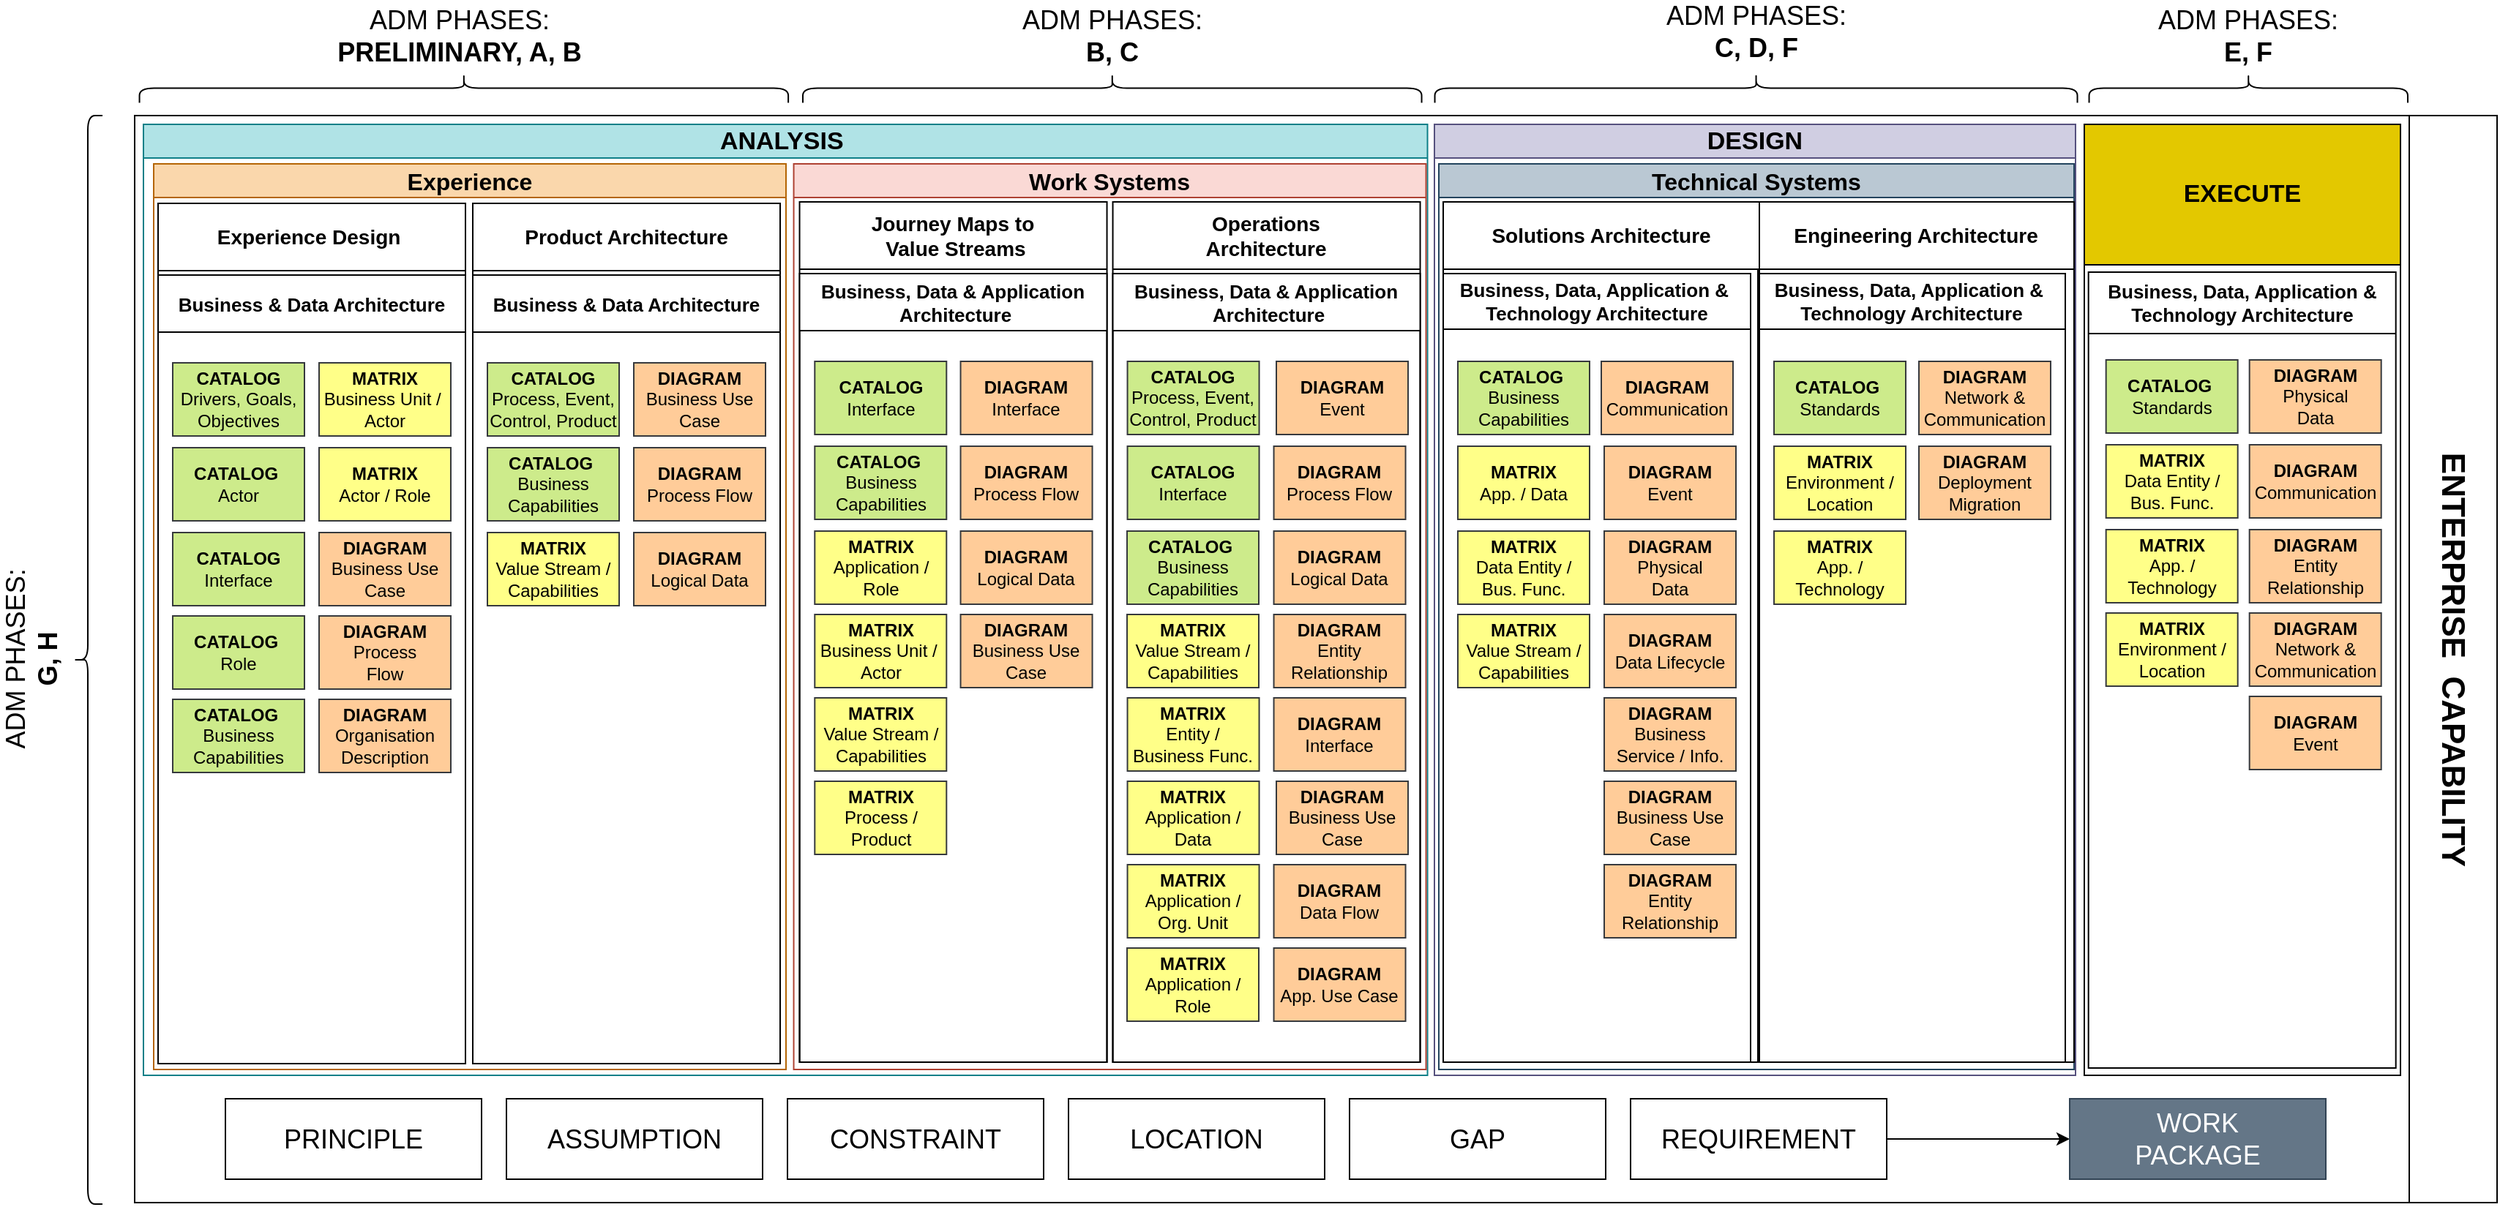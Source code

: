 <mxfile version="28.1.1">
  <diagram name="Page-1" id="3Ex0u2vHdk7x4vGz5jYB">
    <mxGraphModel dx="3559" dy="-86" grid="1" gridSize="6" guides="1" tooltips="1" connect="1" arrows="1" fold="1" page="0" pageScale="1" pageWidth="850" pageHeight="1100" math="0" shadow="0">
      <root>
        <mxCell id="0" />
        <mxCell id="1" parent="0" />
        <mxCell id="R6kz0q5D0OdwN_5_S-hW-135" value="ENTERPRISE&amp;nbsp; CAPABILITY" style="swimlane;horizontal=0;whiteSpace=wrap;html=1;rotation=-180;startSize=60;fontSize=22;" parent="1" vertex="1">
          <mxGeometry x="-1170" y="1344" width="1614" height="743" as="geometry" />
        </mxCell>
        <mxCell id="R6kz0q5D0OdwN_5_S-hW-121" value="PRINCIPLE" style="rounded=0;whiteSpace=wrap;html=1;fontSize=18;" parent="R6kz0q5D0OdwN_5_S-hW-135" vertex="1">
          <mxGeometry x="62" y="672" width="175" height="55" as="geometry" />
        </mxCell>
        <mxCell id="R6kz0q5D0OdwN_5_S-hW-123" value="ASSUMPTION" style="rounded=0;whiteSpace=wrap;html=1;fontSize=18;" parent="R6kz0q5D0OdwN_5_S-hW-135" vertex="1">
          <mxGeometry x="254" y="672" width="175" height="55" as="geometry" />
        </mxCell>
        <mxCell id="R6kz0q5D0OdwN_5_S-hW-122" value="CONSTRAINT" style="rounded=0;whiteSpace=wrap;html=1;fontSize=18;" parent="R6kz0q5D0OdwN_5_S-hW-135" vertex="1">
          <mxGeometry x="446" y="672" width="175" height="55" as="geometry" />
        </mxCell>
        <mxCell id="R6kz0q5D0OdwN_5_S-hW-125" value="LOCATION" style="rounded=0;whiteSpace=wrap;html=1;fontSize=18;" parent="R6kz0q5D0OdwN_5_S-hW-135" vertex="1">
          <mxGeometry x="638" y="672" width="175" height="55" as="geometry" />
        </mxCell>
        <mxCell id="R6kz0q5D0OdwN_5_S-hW-126" value="GAP" style="rounded=0;whiteSpace=wrap;html=1;fontSize=18;" parent="R6kz0q5D0OdwN_5_S-hW-135" vertex="1">
          <mxGeometry x="830" y="672" width="175" height="55" as="geometry" />
        </mxCell>
        <mxCell id="R6kz0q5D0OdwN_5_S-hW-142" style="edgeStyle=orthogonalEdgeStyle;rounded=0;orthogonalLoop=1;jettySize=auto;html=1;entryX=0;entryY=0.5;entryDx=0;entryDy=0;" parent="R6kz0q5D0OdwN_5_S-hW-135" source="R6kz0q5D0OdwN_5_S-hW-124" target="R6kz0q5D0OdwN_5_S-hW-127" edge="1">
          <mxGeometry relative="1" as="geometry" />
        </mxCell>
        <mxCell id="R6kz0q5D0OdwN_5_S-hW-124" value="REQUIREMENT" style="rounded=0;whiteSpace=wrap;html=1;fontSize=18;" parent="R6kz0q5D0OdwN_5_S-hW-135" vertex="1">
          <mxGeometry x="1022" y="672" width="175" height="55" as="geometry" />
        </mxCell>
        <mxCell id="R6kz0q5D0OdwN_5_S-hW-127" value="WORK&lt;div&gt;PACKAGE&lt;/div&gt;" style="rounded=0;whiteSpace=wrap;html=1;fontSize=18;fillColor=#647687;strokeColor=#314354;fontColor=#ffffff;" parent="R6kz0q5D0OdwN_5_S-hW-135" vertex="1">
          <mxGeometry x="1322" y="672" width="175" height="55" as="geometry" />
        </mxCell>
        <mxCell id="R6kz0q5D0OdwN_5_S-hW-60" value="ANALYSIS&amp;nbsp;" style="swimlane;whiteSpace=wrap;html=1;fillColor=#b0e3e6;strokeColor=#0e8088;fontSize=17;" parent="R6kz0q5D0OdwN_5_S-hW-135" vertex="1">
          <mxGeometry x="6" y="6" width="877.27" height="650" as="geometry">
            <mxRectangle x="6" y="6" width="126" height="36" as="alternateBounds" />
          </mxGeometry>
        </mxCell>
        <mxCell id="CQcsfvtKMZTjUCAAs7dr-3" value="Experience" style="swimlane;whiteSpace=wrap;html=1;fillColor=#fad7ac;strokeColor=#b46504;fontSize=16;" parent="R6kz0q5D0OdwN_5_S-hW-60" vertex="1">
          <mxGeometry x="7" y="27" width="432" height="619" as="geometry">
            <mxRectangle x="7" y="27" width="120" height="36" as="alternateBounds" />
          </mxGeometry>
        </mxCell>
        <mxCell id="R6kz0q5D0OdwN_5_S-hW-15" value="Experience Design&amp;nbsp;" style="swimlane;whiteSpace=wrap;html=1;fontSize=14;startSize=46;" parent="CQcsfvtKMZTjUCAAs7dr-3" vertex="1">
          <mxGeometry x="3" y="27" width="210" height="588" as="geometry">
            <mxRectangle x="3" y="27" width="162" height="46" as="alternateBounds" />
          </mxGeometry>
        </mxCell>
        <mxCell id="CQcsfvtKMZTjUCAAs7dr-4" value="Business &amp;amp; Data Architecture" style="swimlane;whiteSpace=wrap;html=1;startSize=39;fontSize=13;" parent="R6kz0q5D0OdwN_5_S-hW-15" vertex="1">
          <mxGeometry y="49" width="210" height="539" as="geometry">
            <mxRectangle y="49" width="210" height="39" as="alternateBounds" />
          </mxGeometry>
        </mxCell>
        <mxCell id="R6kz0q5D0OdwN_5_S-hW-152" value="&lt;span style=&quot;font-weight: 700;&quot;&gt;CATALOG&lt;/span&gt;&lt;div style=&quot;&quot;&gt;Drivers, Goals,&lt;/div&gt;&lt;div style=&quot;&quot;&gt;Objectives&lt;/div&gt;" style="rounded=0;whiteSpace=wrap;html=1;strokeWidth=1;fillWeight=4;hachureGap=8;hachureAngle=45;fillColor=#cdeb8b;fillStyle=solid;strokeColor=#36393d;" parent="CQcsfvtKMZTjUCAAs7dr-4" vertex="1">
          <mxGeometry x="10" y="60" width="90" height="50" as="geometry" />
        </mxCell>
        <mxCell id="R6kz0q5D0OdwN_5_S-hW-153" value="&lt;span style=&quot;font-weight: 700;&quot;&gt;DIAGRAM&lt;/span&gt;&lt;div style=&quot;&quot;&gt;Organisation&lt;/div&gt;&lt;div style=&quot;&quot;&gt;Description&lt;/div&gt;" style="rounded=0;whiteSpace=wrap;html=1;strokeWidth=1;fillWeight=4;hachureGap=8;hachureAngle=45;fillColor=#ffcc99;fillStyle=solid;strokeColor=#36393d;" parent="CQcsfvtKMZTjUCAAs7dr-4" vertex="1">
          <mxGeometry x="110" y="290" width="90" height="50" as="geometry" />
        </mxCell>
        <mxCell id="R6kz0q5D0OdwN_5_S-hW-150" value="&lt;b&gt;MATRIX&lt;/b&gt;&lt;div&gt;Business Unit /&amp;nbsp;&lt;/div&gt;&lt;div&gt;Actor&lt;/div&gt;" style="rounded=0;whiteSpace=wrap;html=1;strokeWidth=1;fillWeight=4;hachureGap=8;hachureAngle=45;fillColor=#ffff88;fillStyle=solid;strokeColor=#36393d;" parent="CQcsfvtKMZTjUCAAs7dr-4" vertex="1">
          <mxGeometry x="110" y="60" width="90" height="50" as="geometry" />
        </mxCell>
        <mxCell id="R6kz0q5D0OdwN_5_S-hW-154" value="&lt;b&gt;CATALOG&lt;/b&gt;&lt;span style=&quot;background-color: transparent; color: light-dark(rgb(0, 0, 0), rgb(255, 255, 255));&quot;&gt;&amp;nbsp;&lt;/span&gt;&lt;div&gt;Actor&lt;/div&gt;" style="rounded=0;whiteSpace=wrap;html=1;strokeWidth=1;fillWeight=4;hachureGap=8;hachureAngle=45;fillColor=#cdeb8b;fillStyle=solid;strokeColor=#36393d;" parent="CQcsfvtKMZTjUCAAs7dr-4" vertex="1">
          <mxGeometry x="10" y="118" width="90" height="50" as="geometry" />
        </mxCell>
        <mxCell id="R6kz0q5D0OdwN_5_S-hW-156" value="&lt;b&gt;CATALOG&lt;/b&gt;&lt;span style=&quot;background-color: transparent; color: light-dark(rgb(0, 0, 0), rgb(255, 255, 255));&quot;&gt;&amp;nbsp;&lt;/span&gt;&lt;div&gt;Role&lt;/div&gt;" style="rounded=0;whiteSpace=wrap;html=1;strokeWidth=1;fillWeight=4;hachureGap=8;hachureAngle=45;fillColor=#cdeb8b;fillStyle=solid;strokeColor=#36393d;" parent="CQcsfvtKMZTjUCAAs7dr-4" vertex="1">
          <mxGeometry x="10" y="233" width="90" height="50" as="geometry" />
        </mxCell>
        <mxCell id="R6kz0q5D0OdwN_5_S-hW-157" value="&lt;b&gt;CATALOG&lt;/b&gt;&lt;span style=&quot;background-color: transparent; color: light-dark(rgb(0, 0, 0), rgb(255, 255, 255));&quot;&gt;&amp;nbsp;&lt;/span&gt;&lt;div&gt;Business&lt;/div&gt;&lt;div&gt;Capabilities&lt;/div&gt;" style="rounded=0;whiteSpace=wrap;html=1;strokeWidth=1;fillWeight=4;hachureGap=8;hachureAngle=45;fillColor=#cdeb8b;fillStyle=solid;strokeColor=#36393d;" parent="CQcsfvtKMZTjUCAAs7dr-4" vertex="1">
          <mxGeometry x="10" y="290" width="90" height="50" as="geometry" />
        </mxCell>
        <mxCell id="R6kz0q5D0OdwN_5_S-hW-158" value="&lt;b&gt;MATRIX&lt;/b&gt;&lt;div&gt;&lt;span style=&quot;background-color: transparent; color: light-dark(rgb(0, 0, 0), rgb(255, 255, 255));&quot;&gt;Actor / Role&lt;/span&gt;&lt;/div&gt;" style="rounded=0;whiteSpace=wrap;html=1;strokeWidth=1;fillWeight=4;hachureGap=8;hachureAngle=45;fillColor=#ffff88;fillStyle=solid;strokeColor=#36393d;" parent="CQcsfvtKMZTjUCAAs7dr-4" vertex="1">
          <mxGeometry x="110" y="118" width="90" height="50" as="geometry" />
        </mxCell>
        <mxCell id="R6kz0q5D0OdwN_5_S-hW-159" value="&lt;b&gt;CATALOG&lt;/b&gt;&lt;div&gt;Interface&lt;/div&gt;" style="rounded=0;whiteSpace=wrap;html=1;strokeWidth=1;fillWeight=4;hachureGap=8;hachureAngle=45;fillColor=#cdeb8b;fillStyle=solid;strokeColor=#36393d;" parent="CQcsfvtKMZTjUCAAs7dr-4" vertex="1">
          <mxGeometry x="10" y="176" width="90" height="50" as="geometry" />
        </mxCell>
        <mxCell id="R6kz0q5D0OdwN_5_S-hW-160" value="&lt;span style=&quot;font-weight: 700;&quot;&gt;DIAGRAM&lt;/span&gt;&lt;div style=&quot;&quot;&gt;Business Use&lt;/div&gt;&lt;div style=&quot;&quot;&gt;Case&lt;/div&gt;" style="rounded=0;whiteSpace=wrap;html=1;strokeWidth=1;fillWeight=4;hachureGap=8;hachureAngle=45;fillColor=#ffcc99;fillStyle=solid;strokeColor=#36393d;" parent="CQcsfvtKMZTjUCAAs7dr-4" vertex="1">
          <mxGeometry x="110" y="176" width="90" height="50" as="geometry" />
        </mxCell>
        <mxCell id="R6kz0q5D0OdwN_5_S-hW-161" value="&lt;span style=&quot;font-weight: 700;&quot;&gt;DIAGRAM&lt;/span&gt;&lt;div style=&quot;&quot;&gt;&lt;span style=&quot;background-color: transparent; color: light-dark(rgb(0, 0, 0), rgb(255, 255, 255));&quot;&gt;Process&lt;/span&gt;&lt;/div&gt;&lt;div style=&quot;&quot;&gt;&lt;span style=&quot;background-color: transparent; color: light-dark(rgb(0, 0, 0), rgb(255, 255, 255));&quot;&gt;Flow&lt;/span&gt;&lt;/div&gt;" style="rounded=0;whiteSpace=wrap;html=1;strokeWidth=1;fillWeight=4;hachureGap=8;hachureAngle=45;fillColor=#ffcc99;fillStyle=solid;strokeColor=#36393d;" parent="CQcsfvtKMZTjUCAAs7dr-4" vertex="1">
          <mxGeometry x="110" y="233" width="90" height="50" as="geometry" />
        </mxCell>
        <mxCell id="R6kz0q5D0OdwN_5_S-hW-24" value="Product Architecture" style="swimlane;whiteSpace=wrap;html=1;startSize=46;fontSize=14;" parent="CQcsfvtKMZTjUCAAs7dr-3" vertex="1">
          <mxGeometry x="218" y="27" width="210" height="588" as="geometry">
            <mxRectangle x="218" y="27" width="168" height="46" as="alternateBounds" />
          </mxGeometry>
        </mxCell>
        <mxCell id="R6kz0q5D0OdwN_5_S-hW-180" value="Business &amp;amp; Data Architecture" style="swimlane;whiteSpace=wrap;html=1;startSize=39;fontSize=13;" parent="R6kz0q5D0OdwN_5_S-hW-24" vertex="1">
          <mxGeometry y="49" width="210" height="539" as="geometry">
            <mxRectangle y="49" width="198" height="41" as="alternateBounds" />
          </mxGeometry>
        </mxCell>
        <mxCell id="R6kz0q5D0OdwN_5_S-hW-162" value="&lt;span style=&quot;font-weight: 700;&quot;&gt;CATALOG&lt;/span&gt;&lt;div style=&quot;&quot;&gt;Process, Event,&lt;br&gt;Control, Product&lt;/div&gt;" style="rounded=0;whiteSpace=wrap;html=1;strokeWidth=1;fillWeight=4;hachureGap=8;hachureAngle=45;fillColor=#cdeb8b;fillStyle=solid;strokeColor=#36393d;" parent="R6kz0q5D0OdwN_5_S-hW-180" vertex="1">
          <mxGeometry x="10" y="60" width="90" height="50" as="geometry" />
        </mxCell>
        <mxCell id="R6kz0q5D0OdwN_5_S-hW-163" value="&lt;b&gt;CATALOG&lt;/b&gt;&lt;span style=&quot;background-color: transparent; color: light-dark(rgb(0, 0, 0), rgb(255, 255, 255));&quot;&gt;&amp;nbsp;&lt;/span&gt;&lt;div&gt;Business&lt;/div&gt;&lt;div&gt;Capabilities&lt;/div&gt;" style="rounded=0;whiteSpace=wrap;html=1;strokeWidth=1;fillWeight=4;hachureGap=8;hachureAngle=45;fillColor=#cdeb8b;fillStyle=solid;strokeColor=#36393d;" parent="R6kz0q5D0OdwN_5_S-hW-180" vertex="1">
          <mxGeometry x="10" y="118" width="90" height="50" as="geometry" />
        </mxCell>
        <mxCell id="R6kz0q5D0OdwN_5_S-hW-166" value="&lt;span style=&quot;font-weight: 700;&quot;&gt;DIAGRAM&lt;/span&gt;&lt;div style=&quot;&quot;&gt;Process Flow&lt;/div&gt;" style="rounded=0;whiteSpace=wrap;html=1;strokeWidth=1;fillWeight=4;hachureGap=8;hachureAngle=45;fillColor=#ffcc99;fillStyle=solid;strokeColor=#36393d;" parent="R6kz0q5D0OdwN_5_S-hW-180" vertex="1">
          <mxGeometry x="110" y="118" width="90" height="50" as="geometry" />
        </mxCell>
        <mxCell id="R6kz0q5D0OdwN_5_S-hW-167" value="&lt;span style=&quot;font-weight: 700;&quot;&gt;DIAGRAM&lt;/span&gt;&lt;div style=&quot;&quot;&gt;Logical Data&lt;/div&gt;" style="rounded=0;whiteSpace=wrap;html=1;strokeWidth=1;fillWeight=4;hachureGap=8;hachureAngle=45;fillColor=#ffcc99;fillStyle=solid;strokeColor=#36393d;" parent="R6kz0q5D0OdwN_5_S-hW-180" vertex="1">
          <mxGeometry x="110" y="176" width="90" height="50" as="geometry" />
        </mxCell>
        <mxCell id="R6kz0q5D0OdwN_5_S-hW-165" value="&lt;span style=&quot;font-weight: 700;&quot;&gt;DIAGRAM&lt;/span&gt;&lt;div style=&quot;&quot;&gt;Business Use&lt;/div&gt;&lt;div style=&quot;&quot;&gt;Case&lt;/div&gt;" style="rounded=0;whiteSpace=wrap;html=1;strokeWidth=1;fillWeight=4;hachureGap=8;hachureAngle=45;fillColor=#ffcc99;fillStyle=solid;strokeColor=#36393d;" parent="R6kz0q5D0OdwN_5_S-hW-180" vertex="1">
          <mxGeometry x="110" y="60" width="90" height="50" as="geometry" />
        </mxCell>
        <mxCell id="R6kz0q5D0OdwN_5_S-hW-164" value="&lt;b&gt;MATRIX&lt;/b&gt;&lt;div&gt;Value Stream /&lt;/div&gt;&lt;div&gt;Capabilities&lt;/div&gt;" style="rounded=0;whiteSpace=wrap;html=1;strokeWidth=1;fillWeight=4;hachureGap=8;hachureAngle=45;fillColor=#ffff88;fillStyle=solid;strokeColor=#36393d;" parent="R6kz0q5D0OdwN_5_S-hW-180" vertex="1">
          <mxGeometry x="10" y="176" width="90" height="50" as="geometry" />
        </mxCell>
        <mxCell id="CQcsfvtKMZTjUCAAs7dr-13" value="Work Systems" style="swimlane;whiteSpace=wrap;html=1;fillColor=#fad9d5;strokeColor=#ae4132;fontSize=16;" parent="R6kz0q5D0OdwN_5_S-hW-60" vertex="1">
          <mxGeometry x="444.27" y="27" width="432" height="619" as="geometry">
            <mxRectangle x="444.27" y="27" width="144" height="36" as="alternateBounds" />
          </mxGeometry>
        </mxCell>
        <mxCell id="R6kz0q5D0OdwN_5_S-hW-51" value="Operations &lt;br&gt;Architecture" style="swimlane;whiteSpace=wrap;html=1;startSize=46;fontSize=14;" parent="CQcsfvtKMZTjUCAAs7dr-13" vertex="1">
          <mxGeometry x="218" y="26" width="210" height="588" as="geometry">
            <mxRectangle x="218" y="26" width="186" height="46" as="alternateBounds" />
          </mxGeometry>
        </mxCell>
        <mxCell id="R6kz0q5D0OdwN_5_S-hW-181" value="Business, Data &amp;amp; Application&lt;br&gt;&amp;nbsp;Architecture" style="swimlane;whiteSpace=wrap;html=1;startSize=39;fontSize=13;" parent="R6kz0q5D0OdwN_5_S-hW-51" vertex="1">
          <mxGeometry y="49" width="210" height="539" as="geometry">
            <mxRectangle y="49" width="204" height="48" as="alternateBounds" />
          </mxGeometry>
        </mxCell>
        <mxCell id="R6kz0q5D0OdwN_5_S-hW-199" value="&lt;span style=&quot;font-weight: 700;&quot;&gt;CATALOG&lt;/span&gt;&lt;div style=&quot;&quot;&gt;Process, Event,&lt;br&gt;Control, Product&lt;/div&gt;" style="rounded=0;whiteSpace=wrap;html=1;strokeWidth=1;fillWeight=4;hachureGap=8;hachureAngle=45;fillColor=#cdeb8b;fillStyle=solid;strokeColor=#36393d;" parent="R6kz0q5D0OdwN_5_S-hW-181" vertex="1">
          <mxGeometry x="10" y="60" width="90" height="50" as="geometry" />
        </mxCell>
        <mxCell id="R6kz0q5D0OdwN_5_S-hW-200" value="&lt;b&gt;CATALOG&lt;/b&gt;&lt;span style=&quot;background-color: transparent; color: light-dark(rgb(0, 0, 0), rgb(255, 255, 255));&quot;&gt;&amp;nbsp;&lt;/span&gt;&lt;div&gt;Business&lt;/div&gt;&lt;div&gt;Capabilities&lt;/div&gt;" style="rounded=0;whiteSpace=wrap;html=1;strokeWidth=1;fillWeight=4;hachureGap=8;hachureAngle=45;fillColor=#cdeb8b;fillStyle=solid;strokeColor=#36393d;" parent="R6kz0q5D0OdwN_5_S-hW-181" vertex="1">
          <mxGeometry x="9.73" y="176" width="90" height="50" as="geometry" />
        </mxCell>
        <mxCell id="R6kz0q5D0OdwN_5_S-hW-201" value="&lt;span style=&quot;font-weight: 700;&quot;&gt;DIAGRAM&lt;/span&gt;&lt;div style=&quot;&quot;&gt;Process Flow&lt;/div&gt;" style="rounded=0;whiteSpace=wrap;html=1;strokeWidth=1;fillWeight=4;hachureGap=8;hachureAngle=45;fillColor=#ffcc99;fillStyle=solid;strokeColor=#36393d;" parent="R6kz0q5D0OdwN_5_S-hW-181" vertex="1">
          <mxGeometry x="110" y="118" width="90" height="50" as="geometry" />
        </mxCell>
        <mxCell id="R6kz0q5D0OdwN_5_S-hW-202" value="&lt;span style=&quot;font-weight: 700;&quot;&gt;DIAGRAM&lt;/span&gt;&lt;div style=&quot;&quot;&gt;Logical Data&lt;/div&gt;" style="rounded=0;whiteSpace=wrap;html=1;strokeWidth=1;fillWeight=4;hachureGap=8;hachureAngle=45;fillColor=#ffcc99;fillStyle=solid;strokeColor=#36393d;" parent="R6kz0q5D0OdwN_5_S-hW-181" vertex="1">
          <mxGeometry x="110" y="176" width="90" height="50" as="geometry" />
        </mxCell>
        <mxCell id="R6kz0q5D0OdwN_5_S-hW-203" value="&lt;span style=&quot;font-weight: 700;&quot;&gt;DIAGRAM&lt;/span&gt;&lt;div style=&quot;&quot;&gt;Business Use&lt;/div&gt;&lt;div style=&quot;&quot;&gt;Case&lt;/div&gt;" style="rounded=0;whiteSpace=wrap;html=1;strokeWidth=1;fillWeight=4;hachureGap=8;hachureAngle=45;fillColor=#ffcc99;fillStyle=solid;strokeColor=#36393d;" parent="R6kz0q5D0OdwN_5_S-hW-181" vertex="1">
          <mxGeometry x="111.73" y="347" width="90" height="50" as="geometry" />
        </mxCell>
        <mxCell id="R6kz0q5D0OdwN_5_S-hW-204" value="&lt;b&gt;MATRIX&lt;/b&gt;&lt;div&gt;Value Stream /&lt;/div&gt;&lt;div&gt;Capabilities&lt;/div&gt;" style="rounded=0;whiteSpace=wrap;html=1;strokeWidth=1;fillWeight=4;hachureGap=8;hachureAngle=45;fillColor=#ffff88;fillStyle=solid;strokeColor=#36393d;" parent="R6kz0q5D0OdwN_5_S-hW-181" vertex="1">
          <mxGeometry x="9.73" y="233" width="90" height="50" as="geometry" />
        </mxCell>
        <mxCell id="R6kz0q5D0OdwN_5_S-hW-205" value="&lt;span style=&quot;font-weight: 700;&quot;&gt;DIAGRAM&lt;/span&gt;&lt;div style=&quot;&quot;&gt;Event&lt;/div&gt;" style="rounded=0;whiteSpace=wrap;html=1;strokeWidth=1;fillWeight=4;hachureGap=8;hachureAngle=45;fillColor=#ffcc99;fillStyle=solid;strokeColor=#36393d;" parent="R6kz0q5D0OdwN_5_S-hW-181" vertex="1">
          <mxGeometry x="111.73" y="60" width="90" height="50" as="geometry" />
        </mxCell>
        <mxCell id="R6kz0q5D0OdwN_5_S-hW-208" value="&lt;span style=&quot;font-weight: 700;&quot;&gt;DIAGRAM&lt;/span&gt;&lt;div style=&quot;&quot;&gt;Entity Relationship&lt;/div&gt;" style="rounded=0;whiteSpace=wrap;html=1;strokeWidth=1;fillWeight=4;hachureGap=8;hachureAngle=45;fillColor=#ffcc99;fillStyle=solid;strokeColor=#36393d;" parent="R6kz0q5D0OdwN_5_S-hW-181" vertex="1">
          <mxGeometry x="110" y="233" width="90" height="50" as="geometry" />
        </mxCell>
        <mxCell id="R6kz0q5D0OdwN_5_S-hW-209" value="&lt;b&gt;MATRIX&lt;/b&gt;&lt;div&gt;Entity / Business Func.&lt;/div&gt;" style="rounded=0;whiteSpace=wrap;html=1;strokeWidth=1;fillWeight=4;hachureGap=8;hachureAngle=45;fillColor=#ffff88;fillStyle=solid;strokeColor=#36393d;" parent="R6kz0q5D0OdwN_5_S-hW-181" vertex="1">
          <mxGeometry x="10" y="290" width="90" height="50" as="geometry" />
        </mxCell>
        <mxCell id="R6kz0q5D0OdwN_5_S-hW-210" value="&lt;span style=&quot;font-weight: 700;&quot;&gt;DIAGRAM&lt;/span&gt;&lt;div style=&quot;&quot;&gt;Data Flow&lt;/div&gt;" style="rounded=0;whiteSpace=wrap;html=1;strokeWidth=1;fillWeight=4;hachureGap=8;hachureAngle=45;fillColor=#ffcc99;fillStyle=solid;strokeColor=#36393d;" parent="R6kz0q5D0OdwN_5_S-hW-181" vertex="1">
          <mxGeometry x="110" y="404" width="90" height="50" as="geometry" />
        </mxCell>
        <mxCell id="R6kz0q5D0OdwN_5_S-hW-211" value="&lt;b&gt;MATRIX&lt;/b&gt;&lt;div&gt;Application / Data&lt;/div&gt;" style="rounded=0;whiteSpace=wrap;html=1;strokeWidth=1;fillWeight=4;hachureGap=8;hachureAngle=45;fillColor=#ffff88;fillStyle=solid;strokeColor=#36393d;" parent="R6kz0q5D0OdwN_5_S-hW-181" vertex="1">
          <mxGeometry x="10" y="347" width="90" height="50" as="geometry" />
        </mxCell>
        <mxCell id="R6kz0q5D0OdwN_5_S-hW-212" value="&lt;b&gt;CATALOG&lt;/b&gt;&lt;div&gt;Interface&lt;/div&gt;" style="rounded=0;whiteSpace=wrap;html=1;strokeWidth=1;fillWeight=4;hachureGap=8;hachureAngle=45;fillColor=#cdeb8b;fillStyle=solid;strokeColor=#36393d;" parent="R6kz0q5D0OdwN_5_S-hW-181" vertex="1">
          <mxGeometry x="10" y="118" width="90" height="50" as="geometry" />
        </mxCell>
        <mxCell id="R6kz0q5D0OdwN_5_S-hW-213" value="&lt;b&gt;MATRIX&lt;/b&gt;&lt;div&gt;Application / Org. Unit&lt;/div&gt;" style="rounded=0;whiteSpace=wrap;html=1;strokeWidth=1;fillWeight=4;hachureGap=8;hachureAngle=45;fillColor=#ffff88;fillStyle=solid;strokeColor=#36393d;" parent="R6kz0q5D0OdwN_5_S-hW-181" vertex="1">
          <mxGeometry x="10" y="404" width="90" height="50" as="geometry" />
        </mxCell>
        <mxCell id="R6kz0q5D0OdwN_5_S-hW-214" value="&lt;b&gt;MATRIX&lt;/b&gt;&lt;div&gt;Application / Role&lt;/div&gt;" style="rounded=0;whiteSpace=wrap;html=1;strokeWidth=1;fillWeight=4;hachureGap=8;hachureAngle=45;fillColor=#ffff88;fillStyle=solid;strokeColor=#36393d;" parent="R6kz0q5D0OdwN_5_S-hW-181" vertex="1">
          <mxGeometry x="9.73" y="461" width="90" height="50" as="geometry" />
        </mxCell>
        <mxCell id="R6kz0q5D0OdwN_5_S-hW-215" value="&lt;div&gt;&lt;b&gt;DIAGRAM&lt;/b&gt;&lt;/div&gt;&lt;div&gt;&lt;span style=&quot;background-color: transparent; color: light-dark(rgb(0, 0, 0), rgb(255, 255, 255));&quot;&gt;Interface&lt;/span&gt;&lt;/div&gt;" style="rounded=0;whiteSpace=wrap;html=1;strokeWidth=1;fillWeight=4;hachureGap=8;hachureAngle=45;fillColor=#ffcc99;fillStyle=solid;strokeColor=#36393d;" parent="R6kz0q5D0OdwN_5_S-hW-181" vertex="1">
          <mxGeometry x="110" y="290" width="90" height="50" as="geometry" />
        </mxCell>
        <mxCell id="R6kz0q5D0OdwN_5_S-hW-216" value="&lt;div&gt;&lt;b&gt;DIAGRAM&lt;/b&gt;&lt;/div&gt;&lt;div&gt;&lt;span style=&quot;background-color: transparent; color: light-dark(rgb(0, 0, 0), rgb(255, 255, 255));&quot;&gt;App. Use Case&lt;/span&gt;&lt;/div&gt;" style="rounded=0;whiteSpace=wrap;html=1;strokeWidth=1;fillWeight=4;hachureGap=8;hachureAngle=45;fillColor=#ffcc99;fillStyle=solid;strokeColor=#36393d;" parent="R6kz0q5D0OdwN_5_S-hW-181" vertex="1">
          <mxGeometry x="110" y="461" width="90" height="50" as="geometry" />
        </mxCell>
        <mxCell id="R6kz0q5D0OdwN_5_S-hW-42" value="Journey Maps to&lt;br&gt;&amp;nbsp;Value&amp;nbsp;Streams" style="swimlane;whiteSpace=wrap;html=1;fontSize=14;startSize=46;" parent="CQcsfvtKMZTjUCAAs7dr-13" vertex="1">
          <mxGeometry x="4" y="26" width="210" height="588" as="geometry">
            <mxRectangle x="4" y="26" width="212" height="46" as="alternateBounds" />
          </mxGeometry>
        </mxCell>
        <mxCell id="R6kz0q5D0OdwN_5_S-hW-169" value="Business, Data &amp;amp; Application&lt;br&gt;&amp;nbsp;Architecture" style="swimlane;whiteSpace=wrap;html=1;startSize=39;fontSize=13;" parent="R6kz0q5D0OdwN_5_S-hW-42" vertex="1">
          <mxGeometry y="49" width="210" height="539" as="geometry">
            <mxRectangle y="49" width="204" height="48" as="alternateBounds" />
          </mxGeometry>
        </mxCell>
        <mxCell id="R6kz0q5D0OdwN_5_S-hW-187" value="&lt;b&gt;MATRIX&lt;/b&gt;&lt;div&gt;Process / Product&lt;/div&gt;" style="rounded=0;whiteSpace=wrap;html=1;strokeWidth=1;fillWeight=4;hachureGap=8;hachureAngle=45;fillColor=#ffff88;fillStyle=solid;strokeColor=#36393d;" parent="R6kz0q5D0OdwN_5_S-hW-169" vertex="1">
          <mxGeometry x="10.38" y="347" width="90" height="50" as="geometry" />
        </mxCell>
        <mxCell id="R6kz0q5D0OdwN_5_S-hW-188" value="&lt;b&gt;MATRIX&lt;/b&gt;&lt;div&gt;Business Unit /&amp;nbsp;&lt;/div&gt;&lt;div&gt;Actor&lt;/div&gt;" style="rounded=0;whiteSpace=wrap;html=1;strokeWidth=1;fillWeight=4;hachureGap=8;hachureAngle=45;fillColor=#ffff88;fillStyle=solid;strokeColor=#36393d;" parent="R6kz0q5D0OdwN_5_S-hW-169" vertex="1">
          <mxGeometry x="10.38" y="233" width="90" height="50" as="geometry" />
        </mxCell>
        <mxCell id="R6kz0q5D0OdwN_5_S-hW-189" value="&lt;b&gt;CATALOG&lt;/b&gt;&lt;span style=&quot;background-color: transparent; color: light-dark(rgb(0, 0, 0), rgb(255, 255, 255));&quot;&gt;&amp;nbsp;&lt;/span&gt;&lt;div&gt;Business&lt;/div&gt;&lt;div&gt;Capabilities&lt;/div&gt;" style="rounded=0;whiteSpace=wrap;html=1;strokeWidth=1;fillWeight=4;hachureGap=8;hachureAngle=45;fillColor=#cdeb8b;fillStyle=solid;strokeColor=#36393d;" parent="R6kz0q5D0OdwN_5_S-hW-169" vertex="1">
          <mxGeometry x="10.38" y="118" width="90" height="50" as="geometry" />
        </mxCell>
        <mxCell id="R6kz0q5D0OdwN_5_S-hW-190" value="&lt;b&gt;MATRIX&lt;/b&gt;&lt;div&gt;Value Stream / Capabilities&lt;/div&gt;" style="rounded=0;whiteSpace=wrap;html=1;strokeWidth=1;fillWeight=4;hachureGap=8;hachureAngle=45;fillColor=#ffff88;fillStyle=solid;strokeColor=#36393d;" parent="R6kz0q5D0OdwN_5_S-hW-169" vertex="1">
          <mxGeometry x="10.38" y="290" width="90" height="50" as="geometry" />
        </mxCell>
        <mxCell id="R6kz0q5D0OdwN_5_S-hW-191" value="&lt;span style=&quot;font-weight: 700;&quot;&gt;DIAGRAM&lt;/span&gt;&lt;div style=&quot;&quot;&gt;Business Use&lt;/div&gt;&lt;div style=&quot;&quot;&gt;Case&lt;/div&gt;" style="rounded=0;whiteSpace=wrap;html=1;strokeWidth=1;fillWeight=4;hachureGap=8;hachureAngle=45;fillColor=#ffcc99;fillStyle=solid;strokeColor=#36393d;" parent="R6kz0q5D0OdwN_5_S-hW-169" vertex="1">
          <mxGeometry x="110" y="233" width="90" height="50" as="geometry" />
        </mxCell>
        <mxCell id="R6kz0q5D0OdwN_5_S-hW-192" value="&lt;span style=&quot;font-weight: 700;&quot;&gt;DIAGRAM&lt;/span&gt;&lt;div style=&quot;&quot;&gt;Process Flow&lt;/div&gt;" style="rounded=0;whiteSpace=wrap;html=1;strokeWidth=1;fillWeight=4;hachureGap=8;hachureAngle=45;fillColor=#ffcc99;fillStyle=solid;strokeColor=#36393d;" parent="R6kz0q5D0OdwN_5_S-hW-169" vertex="1">
          <mxGeometry x="110" y="118" width="90" height="50" as="geometry" />
        </mxCell>
        <mxCell id="R6kz0q5D0OdwN_5_S-hW-193" value="&lt;span style=&quot;font-weight: 700;&quot;&gt;DIAGRAM&lt;/span&gt;&lt;div style=&quot;&quot;&gt;Logical Data&lt;/div&gt;" style="rounded=0;whiteSpace=wrap;html=1;strokeWidth=1;fillWeight=4;hachureGap=8;hachureAngle=45;fillColor=#ffcc99;fillStyle=solid;strokeColor=#36393d;" parent="R6kz0q5D0OdwN_5_S-hW-169" vertex="1">
          <mxGeometry x="110" y="176" width="90" height="50" as="geometry" />
        </mxCell>
        <mxCell id="R6kz0q5D0OdwN_5_S-hW-194" value="&lt;b&gt;CATALOG&lt;/b&gt;&lt;div&gt;Interface&lt;/div&gt;" style="rounded=0;whiteSpace=wrap;html=1;strokeWidth=1;fillWeight=4;hachureGap=8;hachureAngle=45;fillColor=#cdeb8b;fillStyle=solid;strokeColor=#36393d;" parent="R6kz0q5D0OdwN_5_S-hW-169" vertex="1">
          <mxGeometry x="10.38" y="60" width="90" height="50" as="geometry" />
        </mxCell>
        <mxCell id="R6kz0q5D0OdwN_5_S-hW-196" value="&lt;b&gt;MATRIX&lt;/b&gt;&lt;div&gt;Application / Role&lt;/div&gt;" style="rounded=0;whiteSpace=wrap;html=1;strokeWidth=1;fillWeight=4;hachureGap=8;hachureAngle=45;fillColor=#ffff88;fillStyle=solid;strokeColor=#36393d;" parent="R6kz0q5D0OdwN_5_S-hW-169" vertex="1">
          <mxGeometry x="10.38" y="176" width="90" height="50" as="geometry" />
        </mxCell>
        <mxCell id="R6kz0q5D0OdwN_5_S-hW-197" value="&lt;div&gt;&lt;b&gt;DIAGRAM&lt;/b&gt;&lt;/div&gt;&lt;div&gt;&lt;span style=&quot;background-color: transparent; color: light-dark(rgb(0, 0, 0), rgb(255, 255, 255));&quot;&gt;Interface&lt;/span&gt;&lt;/div&gt;" style="rounded=0;whiteSpace=wrap;html=1;strokeWidth=1;fillWeight=4;hachureGap=8;hachureAngle=45;fillColor=#ffcc99;fillStyle=solid;strokeColor=#36393d;" parent="R6kz0q5D0OdwN_5_S-hW-169" vertex="1">
          <mxGeometry x="110" y="60" width="90" height="50" as="geometry" />
        </mxCell>
        <mxCell id="R6kz0q5D0OdwN_5_S-hW-61" value="DESIGN" style="swimlane;whiteSpace=wrap;html=1;fillColor=#d0cee2;strokeColor=#56517e;fontSize=17;" parent="R6kz0q5D0OdwN_5_S-hW-135" vertex="1">
          <mxGeometry x="888" y="6" width="438" height="650" as="geometry">
            <mxRectangle x="888" y="6" width="108" height="36" as="alternateBounds" />
          </mxGeometry>
        </mxCell>
        <mxCell id="R6kz0q5D0OdwN_5_S-hW-80" value="Technical Systems" style="swimlane;whiteSpace=wrap;html=1;fillColor=#bac8d3;strokeColor=#23445d;fontSize=16;" parent="R6kz0q5D0OdwN_5_S-hW-61" vertex="1">
          <mxGeometry x="3" y="27" width="434.01" height="619" as="geometry">
            <mxRectangle x="3" y="27" width="174" height="36" as="alternateBounds" />
          </mxGeometry>
        </mxCell>
        <mxCell id="R6kz0q5D0OdwN_5_S-hW-90" value="Engineering Architecture" style="swimlane;whiteSpace=wrap;html=1;startSize=46;fontSize=14;" parent="R6kz0q5D0OdwN_5_S-hW-80" vertex="1">
          <mxGeometry x="218.01" y="26" width="216" height="588" as="geometry">
            <mxRectangle x="218.01" y="26" width="192" height="46" as="alternateBounds" />
          </mxGeometry>
        </mxCell>
        <mxCell id="R6kz0q5D0OdwN_5_S-hW-183" value="Business, Data, Application &amp;amp;&amp;nbsp;&lt;div&gt;Technology Architecture&lt;/div&gt;" style="swimlane;whiteSpace=wrap;html=1;startSize=38;fontSize=13;" parent="R6kz0q5D0OdwN_5_S-hW-90" vertex="1">
          <mxGeometry y="49" width="210" height="539" as="geometry">
            <mxRectangle y="49" width="216" height="48" as="alternateBounds" />
          </mxGeometry>
        </mxCell>
        <mxCell id="R6kz0q5D0OdwN_5_S-hW-238" value="&lt;b&gt;CATALOG&lt;/b&gt;&lt;span style=&quot;background-color: transparent; color: light-dark(rgb(0, 0, 0), rgb(255, 255, 255));&quot;&gt;&amp;nbsp;&lt;/span&gt;&lt;div&gt;Standards&lt;/div&gt;" style="rounded=0;whiteSpace=wrap;html=1;strokeWidth=1;fillWeight=4;hachureGap=8;hachureAngle=45;fillColor=#cdeb8b;fillStyle=solid;strokeColor=#36393d;" parent="R6kz0q5D0OdwN_5_S-hW-183" vertex="1">
          <mxGeometry x="11" y="60" width="90" height="50" as="geometry" />
        </mxCell>
        <mxCell id="R6kz0q5D0OdwN_5_S-hW-239" value="&lt;b&gt;MATRIX&lt;/b&gt;&lt;div&gt;App. / Technology&lt;/div&gt;" style="rounded=0;whiteSpace=wrap;html=1;strokeWidth=1;fillWeight=4;hachureGap=8;hachureAngle=45;fillColor=#ffff88;fillStyle=solid;strokeColor=#36393d;" parent="R6kz0q5D0OdwN_5_S-hW-183" vertex="1">
          <mxGeometry x="11" y="176" width="90" height="50" as="geometry" />
        </mxCell>
        <mxCell id="R6kz0q5D0OdwN_5_S-hW-240" value="&lt;span style=&quot;font-weight: 700;&quot;&gt;MATRIX&lt;/span&gt;&lt;div style=&quot;&quot;&gt;Environment / Location&lt;/div&gt;" style="rounded=0;whiteSpace=wrap;html=1;strokeWidth=1;fillWeight=4;hachureGap=8;hachureAngle=45;fillColor=#ffff88;fillStyle=solid;strokeColor=#36393d;" parent="R6kz0q5D0OdwN_5_S-hW-183" vertex="1">
          <mxGeometry x="11" y="118" width="90" height="50" as="geometry" />
        </mxCell>
        <mxCell id="R6kz0q5D0OdwN_5_S-hW-241" value="&lt;span style=&quot;font-weight: 700;&quot;&gt;DIAGRAM&lt;/span&gt;&lt;div style=&quot;&quot;&gt;Network &amp;amp; Communication&lt;/div&gt;" style="rounded=0;whiteSpace=wrap;html=1;strokeWidth=1;fillWeight=4;hachureGap=8;hachureAngle=45;fillColor=#ffcc99;fillStyle=solid;strokeColor=#36393d;" parent="R6kz0q5D0OdwN_5_S-hW-183" vertex="1">
          <mxGeometry x="110" y="60" width="90" height="50" as="geometry" />
        </mxCell>
        <mxCell id="R6kz0q5D0OdwN_5_S-hW-248" value="&lt;span style=&quot;font-weight: 700;&quot;&gt;DIAGRAM&lt;/span&gt;&lt;div style=&quot;&quot;&gt;Deployment&lt;/div&gt;&lt;div style=&quot;&quot;&gt;Migration&lt;/div&gt;" style="rounded=0;whiteSpace=wrap;html=1;strokeWidth=1;fillWeight=4;hachureGap=8;hachureAngle=45;fillColor=#ffcc99;fillStyle=solid;strokeColor=#36393d;" parent="R6kz0q5D0OdwN_5_S-hW-183" vertex="1">
          <mxGeometry x="110" y="118" width="90" height="50" as="geometry" />
        </mxCell>
        <mxCell id="R6kz0q5D0OdwN_5_S-hW-81" value="Solutions Architecture" style="swimlane;whiteSpace=wrap;html=1;fontSize=14;startSize=46;" parent="R6kz0q5D0OdwN_5_S-hW-80" vertex="1">
          <mxGeometry x="3" y="26" width="216" height="588" as="geometry">
            <mxRectangle x="3" y="26" width="174" height="46" as="alternateBounds" />
          </mxGeometry>
        </mxCell>
        <mxCell id="R6kz0q5D0OdwN_5_S-hW-182" value="Business, Data, Application &amp;amp;&amp;nbsp;&lt;div&gt;Technology Architecture&lt;/div&gt;" style="swimlane;whiteSpace=wrap;html=1;startSize=38;fontSize=13;" parent="R6kz0q5D0OdwN_5_S-hW-81" vertex="1">
          <mxGeometry y="49" width="210" height="539" as="geometry">
            <mxRectangle y="49" width="216" height="48" as="alternateBounds" />
          </mxGeometry>
        </mxCell>
        <mxCell id="R6kz0q5D0OdwN_5_S-hW-227" value="&lt;b&gt;CATALOG&lt;/b&gt;&lt;span style=&quot;background-color: transparent; color: light-dark(rgb(0, 0, 0), rgb(255, 255, 255));&quot;&gt;&amp;nbsp;&lt;/span&gt;&lt;div&gt;Business&lt;/div&gt;&lt;div&gt;Capabilities&lt;/div&gt;" style="rounded=0;whiteSpace=wrap;html=1;strokeWidth=1;fillWeight=4;hachureGap=8;hachureAngle=45;fillColor=#cdeb8b;fillStyle=solid;strokeColor=#36393d;" parent="R6kz0q5D0OdwN_5_S-hW-182" vertex="1">
          <mxGeometry x="10" y="60" width="90" height="50" as="geometry" />
        </mxCell>
        <mxCell id="R6kz0q5D0OdwN_5_S-hW-228" value="&lt;b&gt;MATRIX&lt;/b&gt;&lt;div&gt;Value Stream / Capabilities&lt;/div&gt;" style="rounded=0;whiteSpace=wrap;html=1;strokeWidth=1;fillWeight=4;hachureGap=8;hachureAngle=45;fillColor=#ffff88;fillStyle=solid;strokeColor=#36393d;" parent="R6kz0q5D0OdwN_5_S-hW-182" vertex="1">
          <mxGeometry x="10" y="233" width="90" height="50" as="geometry" />
        </mxCell>
        <mxCell id="R6kz0q5D0OdwN_5_S-hW-229" value="&lt;span style=&quot;font-weight: 700;&quot;&gt;DIAGRAM&lt;/span&gt;&lt;div style=&quot;&quot;&gt;Business Use&lt;/div&gt;&lt;div style=&quot;&quot;&gt;Case&lt;/div&gt;" style="rounded=0;whiteSpace=wrap;html=1;strokeWidth=1;fillWeight=4;hachureGap=8;hachureAngle=45;fillColor=#ffcc99;fillStyle=solid;strokeColor=#36393d;" parent="R6kz0q5D0OdwN_5_S-hW-182" vertex="1">
          <mxGeometry x="110" y="347" width="90" height="50" as="geometry" />
        </mxCell>
        <mxCell id="R6kz0q5D0OdwN_5_S-hW-230" value="&lt;span style=&quot;font-weight: 700;&quot;&gt;DIAGRAM&lt;/span&gt;&lt;div style=&quot;&quot;&gt;Event&lt;/div&gt;" style="rounded=0;whiteSpace=wrap;html=1;strokeWidth=1;fillWeight=4;hachureGap=8;hachureAngle=45;fillColor=#ffcc99;fillStyle=solid;strokeColor=#36393d;" parent="R6kz0q5D0OdwN_5_S-hW-182" vertex="1">
          <mxGeometry x="110" y="118" width="90" height="50" as="geometry" />
        </mxCell>
        <mxCell id="R6kz0q5D0OdwN_5_S-hW-231" value="&lt;span style=&quot;font-weight: 700;&quot;&gt;DIAGRAM&lt;/span&gt;&lt;div style=&quot;&quot;&gt;Business Service / Info.&lt;/div&gt;" style="rounded=0;whiteSpace=wrap;html=1;strokeWidth=1;fillWeight=4;hachureGap=8;hachureAngle=45;fillColor=#ffcc99;fillStyle=solid;strokeColor=#36393d;" parent="R6kz0q5D0OdwN_5_S-hW-182" vertex="1">
          <mxGeometry x="110" y="290" width="90" height="50" as="geometry" />
        </mxCell>
        <mxCell id="R6kz0q5D0OdwN_5_S-hW-232" value="&lt;span style=&quot;font-weight: 700;&quot;&gt;DIAGRAM&lt;/span&gt;&lt;div style=&quot;&quot;&gt;Physical&lt;/div&gt;&lt;div style=&quot;&quot;&gt;Data&lt;/div&gt;" style="rounded=0;whiteSpace=wrap;html=1;strokeWidth=1;fillWeight=4;hachureGap=8;hachureAngle=45;fillColor=#ffcc99;fillStyle=solid;strokeColor=#36393d;" parent="R6kz0q5D0OdwN_5_S-hW-182" vertex="1">
          <mxGeometry x="110" y="176" width="90" height="50" as="geometry" />
        </mxCell>
        <mxCell id="R6kz0q5D0OdwN_5_S-hW-233" value="&lt;span style=&quot;font-weight: 700;&quot;&gt;DIAGRAM&lt;/span&gt;&lt;div style=&quot;&quot;&gt;Entity Relationship&lt;/div&gt;" style="rounded=0;whiteSpace=wrap;html=1;strokeWidth=1;fillWeight=4;hachureGap=8;hachureAngle=45;fillColor=#ffcc99;fillStyle=solid;strokeColor=#36393d;" parent="R6kz0q5D0OdwN_5_S-hW-182" vertex="1">
          <mxGeometry x="110" y="404" width="90" height="50" as="geometry" />
        </mxCell>
        <mxCell id="R6kz0q5D0OdwN_5_S-hW-234" value="&lt;span style=&quot;font-weight: 700;&quot;&gt;DIAGRAM&lt;/span&gt;&lt;div style=&quot;&quot;&gt;Data Lifecycle&lt;/div&gt;" style="rounded=0;whiteSpace=wrap;html=1;strokeWidth=1;fillWeight=4;hachureGap=8;hachureAngle=45;fillColor=#ffcc99;fillStyle=solid;strokeColor=#36393d;" parent="R6kz0q5D0OdwN_5_S-hW-182" vertex="1">
          <mxGeometry x="110" y="233" width="90" height="50" as="geometry" />
        </mxCell>
        <mxCell id="R6kz0q5D0OdwN_5_S-hW-235" value="&lt;b&gt;MATRIX&lt;/b&gt;&lt;div&gt;Data Entity / Bus. Func.&lt;/div&gt;" style="rounded=0;whiteSpace=wrap;html=1;strokeWidth=1;fillWeight=4;hachureGap=8;hachureAngle=45;fillColor=#ffff88;fillStyle=solid;strokeColor=#36393d;" parent="R6kz0q5D0OdwN_5_S-hW-182" vertex="1">
          <mxGeometry x="10" y="176" width="90" height="50" as="geometry" />
        </mxCell>
        <mxCell id="R6kz0q5D0OdwN_5_S-hW-236" value="&lt;b&gt;MATRIX&lt;/b&gt;&lt;div&gt;App. / Data&lt;/div&gt;" style="rounded=0;whiteSpace=wrap;html=1;strokeWidth=1;fillWeight=4;hachureGap=8;hachureAngle=45;fillColor=#ffff88;fillStyle=solid;strokeColor=#36393d;" parent="R6kz0q5D0OdwN_5_S-hW-182" vertex="1">
          <mxGeometry x="10" y="118" width="90" height="50" as="geometry" />
        </mxCell>
        <mxCell id="R6kz0q5D0OdwN_5_S-hW-237" value="&lt;span style=&quot;font-weight: 700;&quot;&gt;DIAGRAM&lt;/span&gt;&lt;div style=&quot;&quot;&gt;Communication&lt;/div&gt;" style="rounded=0;whiteSpace=wrap;html=1;strokeWidth=1;fillWeight=4;hachureGap=8;hachureAngle=45;fillColor=#ffcc99;fillStyle=solid;strokeColor=#36393d;" parent="R6kz0q5D0OdwN_5_S-hW-182" vertex="1">
          <mxGeometry x="108" y="60" width="90" height="50" as="geometry" />
        </mxCell>
        <mxCell id="R6kz0q5D0OdwN_5_S-hW-137" value="EXECUTE" style="swimlane;whiteSpace=wrap;html=1;fillColor=#e3c800;fontColor=#000000;strokeColor=#000000;fontSize=17;startSize=96;" parent="R6kz0q5D0OdwN_5_S-hW-135" vertex="1">
          <mxGeometry x="1332" y="6" width="216" height="650" as="geometry">
            <mxRectangle x="1332" y="6" width="120" height="96" as="alternateBounds" />
          </mxGeometry>
        </mxCell>
        <mxCell id="R6kz0q5D0OdwN_5_S-hW-185" value="Business, Data, Application &amp;amp; Technology Architecture" style="swimlane;whiteSpace=wrap;html=1;startSize=42;fontSize=13;" parent="R6kz0q5D0OdwN_5_S-hW-137" vertex="1">
          <mxGeometry x="2.84" y="101" width="210" height="544" as="geometry" />
        </mxCell>
        <mxCell id="R6kz0q5D0OdwN_5_S-hW-249" value="&lt;span style=&quot;font-weight: 700;&quot;&gt;DIAGRAM&lt;/span&gt;&lt;div style=&quot;&quot;&gt;Event&lt;/div&gt;" style="rounded=0;whiteSpace=wrap;html=1;strokeWidth=1;fillWeight=4;hachureGap=8;hachureAngle=45;fillColor=#ffcc99;fillStyle=solid;strokeColor=#36393d;" parent="R6kz0q5D0OdwN_5_S-hW-185" vertex="1">
          <mxGeometry x="110" y="290" width="90" height="50" as="geometry" />
        </mxCell>
        <mxCell id="R6kz0q5D0OdwN_5_S-hW-250" value="&lt;span style=&quot;font-weight: 700;&quot;&gt;DIAGRAM&lt;/span&gt;&lt;div style=&quot;&quot;&gt;Physical&lt;/div&gt;&lt;div style=&quot;&quot;&gt;Data&lt;/div&gt;" style="rounded=0;whiteSpace=wrap;html=1;strokeWidth=1;fillWeight=4;hachureGap=8;hachureAngle=45;fillColor=#ffcc99;fillStyle=solid;strokeColor=#36393d;" parent="R6kz0q5D0OdwN_5_S-hW-185" vertex="1">
          <mxGeometry x="110" y="60" width="90" height="50" as="geometry" />
        </mxCell>
        <mxCell id="R6kz0q5D0OdwN_5_S-hW-251" value="&lt;span style=&quot;font-weight: 700;&quot;&gt;DIAGRAM&lt;/span&gt;&lt;div style=&quot;&quot;&gt;Entity Relationship&lt;/div&gt;" style="rounded=0;whiteSpace=wrap;html=1;strokeWidth=1;fillWeight=4;hachureGap=8;hachureAngle=45;fillColor=#ffcc99;fillStyle=solid;strokeColor=#36393d;" parent="R6kz0q5D0OdwN_5_S-hW-185" vertex="1">
          <mxGeometry x="110" y="176" width="90" height="50" as="geometry" />
        </mxCell>
        <mxCell id="R6kz0q5D0OdwN_5_S-hW-252" value="&lt;b&gt;MATRIX&lt;/b&gt;&lt;div&gt;Data Entity / Bus. Func.&lt;/div&gt;" style="rounded=0;whiteSpace=wrap;html=1;strokeWidth=1;fillWeight=4;hachureGap=8;hachureAngle=45;fillColor=#ffff88;fillStyle=solid;strokeColor=#36393d;" parent="R6kz0q5D0OdwN_5_S-hW-185" vertex="1">
          <mxGeometry x="12.0" y="118" width="90" height="50" as="geometry" />
        </mxCell>
        <mxCell id="R6kz0q5D0OdwN_5_S-hW-253" value="&lt;span style=&quot;font-weight: 700;&quot;&gt;DIAGRAM&lt;/span&gt;&lt;div style=&quot;&quot;&gt;Communication&lt;/div&gt;" style="rounded=0;whiteSpace=wrap;html=1;strokeWidth=1;fillWeight=4;hachureGap=8;hachureAngle=45;fillColor=#ffcc99;fillStyle=solid;strokeColor=#36393d;" parent="R6kz0q5D0OdwN_5_S-hW-185" vertex="1">
          <mxGeometry x="110" y="118" width="90" height="50" as="geometry" />
        </mxCell>
        <mxCell id="R6kz0q5D0OdwN_5_S-hW-256" value="&lt;span style=&quot;font-weight: 700;&quot;&gt;MATRIX&lt;/span&gt;&lt;div style=&quot;&quot;&gt;Environment / Location&lt;/div&gt;" style="rounded=0;whiteSpace=wrap;html=1;strokeWidth=1;fillWeight=4;hachureGap=8;hachureAngle=45;fillColor=#ffff88;fillStyle=solid;strokeColor=#36393d;" parent="R6kz0q5D0OdwN_5_S-hW-185" vertex="1">
          <mxGeometry x="12" y="233" width="90" height="50" as="geometry" />
        </mxCell>
        <mxCell id="R6kz0q5D0OdwN_5_S-hW-257" value="&lt;span style=&quot;font-weight: 700;&quot;&gt;DIAGRAM&lt;/span&gt;&lt;div style=&quot;&quot;&gt;Network &amp;amp; Communication&lt;/div&gt;" style="rounded=0;whiteSpace=wrap;html=1;strokeWidth=1;fillWeight=4;hachureGap=8;hachureAngle=45;fillColor=#ffcc99;fillStyle=solid;strokeColor=#36393d;" parent="R6kz0q5D0OdwN_5_S-hW-185" vertex="1">
          <mxGeometry x="110" y="233" width="90" height="50" as="geometry" />
        </mxCell>
        <mxCell id="R6kz0q5D0OdwN_5_S-hW-255" value="&lt;b&gt;MATRIX&lt;/b&gt;&lt;div&gt;App. / Technology&lt;/div&gt;" style="rounded=0;whiteSpace=wrap;html=1;strokeWidth=1;fillWeight=4;hachureGap=8;hachureAngle=45;fillColor=#ffff88;fillStyle=solid;strokeColor=#36393d;" parent="R6kz0q5D0OdwN_5_S-hW-185" vertex="1">
          <mxGeometry x="12" y="176" width="90" height="50" as="geometry" />
        </mxCell>
        <mxCell id="R6kz0q5D0OdwN_5_S-hW-254" value="&lt;b&gt;CATALOG&lt;/b&gt;&lt;span style=&quot;background-color: transparent; color: light-dark(rgb(0, 0, 0), rgb(255, 255, 255));&quot;&gt;&amp;nbsp;&lt;/span&gt;&lt;div&gt;Standards&lt;/div&gt;" style="rounded=0;whiteSpace=wrap;html=1;strokeWidth=1;fillWeight=4;hachureGap=8;hachureAngle=45;fillColor=#cdeb8b;fillStyle=solid;strokeColor=#36393d;" parent="R6kz0q5D0OdwN_5_S-hW-185" vertex="1">
          <mxGeometry x="12" y="60" width="90" height="50" as="geometry" />
        </mxCell>
        <mxCell id="R6kz0q5D0OdwN_5_S-hW-143" value="" style="shape=curlyBracket;whiteSpace=wrap;html=1;rounded=1;labelPosition=left;verticalLabelPosition=middle;align=right;verticalAlign=middle;rotation=90;" parent="1" vertex="1">
          <mxGeometry x="-955.08" y="1103.65" width="20" height="443.27" as="geometry" />
        </mxCell>
        <mxCell id="R6kz0q5D0OdwN_5_S-hW-144" value="ADM PHASES:&lt;br&gt;&lt;b&gt;PRELIMINARY, A, B&lt;/b&gt;" style="text;html=1;align=center;verticalAlign=middle;whiteSpace=wrap;rounded=0;fontSize=18;" parent="1" vertex="1">
          <mxGeometry x="-1044" y="1274.63" width="192.38" height="30" as="geometry" />
        </mxCell>
        <mxCell id="R6kz0q5D0OdwN_5_S-hW-145" value="" style="shape=curlyBracket;whiteSpace=wrap;html=1;rounded=1;labelPosition=left;verticalLabelPosition=middle;align=right;verticalAlign=middle;rotation=90;" parent="1" vertex="1">
          <mxGeometry x="-72.23" y="1105.77" width="20" height="439" as="geometry" />
        </mxCell>
        <mxCell id="R6kz0q5D0OdwN_5_S-hW-146" value="ADM PHASES:&lt;br&gt;&lt;b&gt;C, D, F&lt;/b&gt;" style="text;html=1;align=center;verticalAlign=middle;whiteSpace=wrap;rounded=0;fontSize=18;" parent="1" vertex="1">
          <mxGeometry x="-158.42" y="1266" width="192.38" height="41.25" as="geometry" />
        </mxCell>
        <mxCell id="R6kz0q5D0OdwN_5_S-hW-147" value="" style="shape=curlyBracket;whiteSpace=wrap;html=1;rounded=1;labelPosition=left;verticalLabelPosition=middle;align=right;verticalAlign=middle;rotation=90;" parent="1" vertex="1">
          <mxGeometry x="264.13" y="1216.43" width="20" height="217.7" as="geometry" />
        </mxCell>
        <mxCell id="R6kz0q5D0OdwN_5_S-hW-148" value="ADM PHASES:&lt;br&gt;&lt;b&gt;E, F&lt;/b&gt;" style="text;html=1;align=center;verticalAlign=middle;whiteSpace=wrap;rounded=0;fontSize=18;" parent="1" vertex="1">
          <mxGeometry x="177.94" y="1272" width="192.38" height="35.25" as="geometry" />
        </mxCell>
        <mxCell id="Eu3YOaUQtUTq1xz6sXq3-11" value="" style="shape=curlyBracket;whiteSpace=wrap;html=1;rounded=1;labelPosition=left;verticalLabelPosition=middle;align=right;verticalAlign=middle;rotation=0;" parent="1" vertex="1">
          <mxGeometry x="-1211.99" y="1344" width="20" height="744" as="geometry" />
        </mxCell>
        <mxCell id="Eu3YOaUQtUTq1xz6sXq3-12" value="ADM PHASES:&lt;br&gt;&lt;b&gt;G, H&lt;/b&gt;" style="text;html=1;align=center;verticalAlign=middle;whiteSpace=wrap;rounded=0;fontSize=18;rotation=-90;" parent="1" vertex="1">
          <mxGeometry x="-1336" y="1700" width="192.38" height="30" as="geometry" />
        </mxCell>
        <mxCell id="Eu3YOaUQtUTq1xz6sXq3-15" value="" style="shape=curlyBracket;whiteSpace=wrap;html=1;rounded=1;labelPosition=left;verticalLabelPosition=middle;align=right;verticalAlign=middle;rotation=90;" parent="1" vertex="1">
          <mxGeometry x="-512.11" y="1113.89" width="20" height="422.77" as="geometry" />
        </mxCell>
        <mxCell id="Eu3YOaUQtUTq1xz6sXq3-16" value="ADM PHASES:&lt;br&gt;&lt;b&gt;B, C&lt;/b&gt;" style="text;html=1;align=center;verticalAlign=middle;whiteSpace=wrap;rounded=0;fontSize=18;" parent="1" vertex="1">
          <mxGeometry x="-598.3" y="1269.01" width="192.38" height="41.25" as="geometry" />
        </mxCell>
      </root>
    </mxGraphModel>
  </diagram>
</mxfile>
